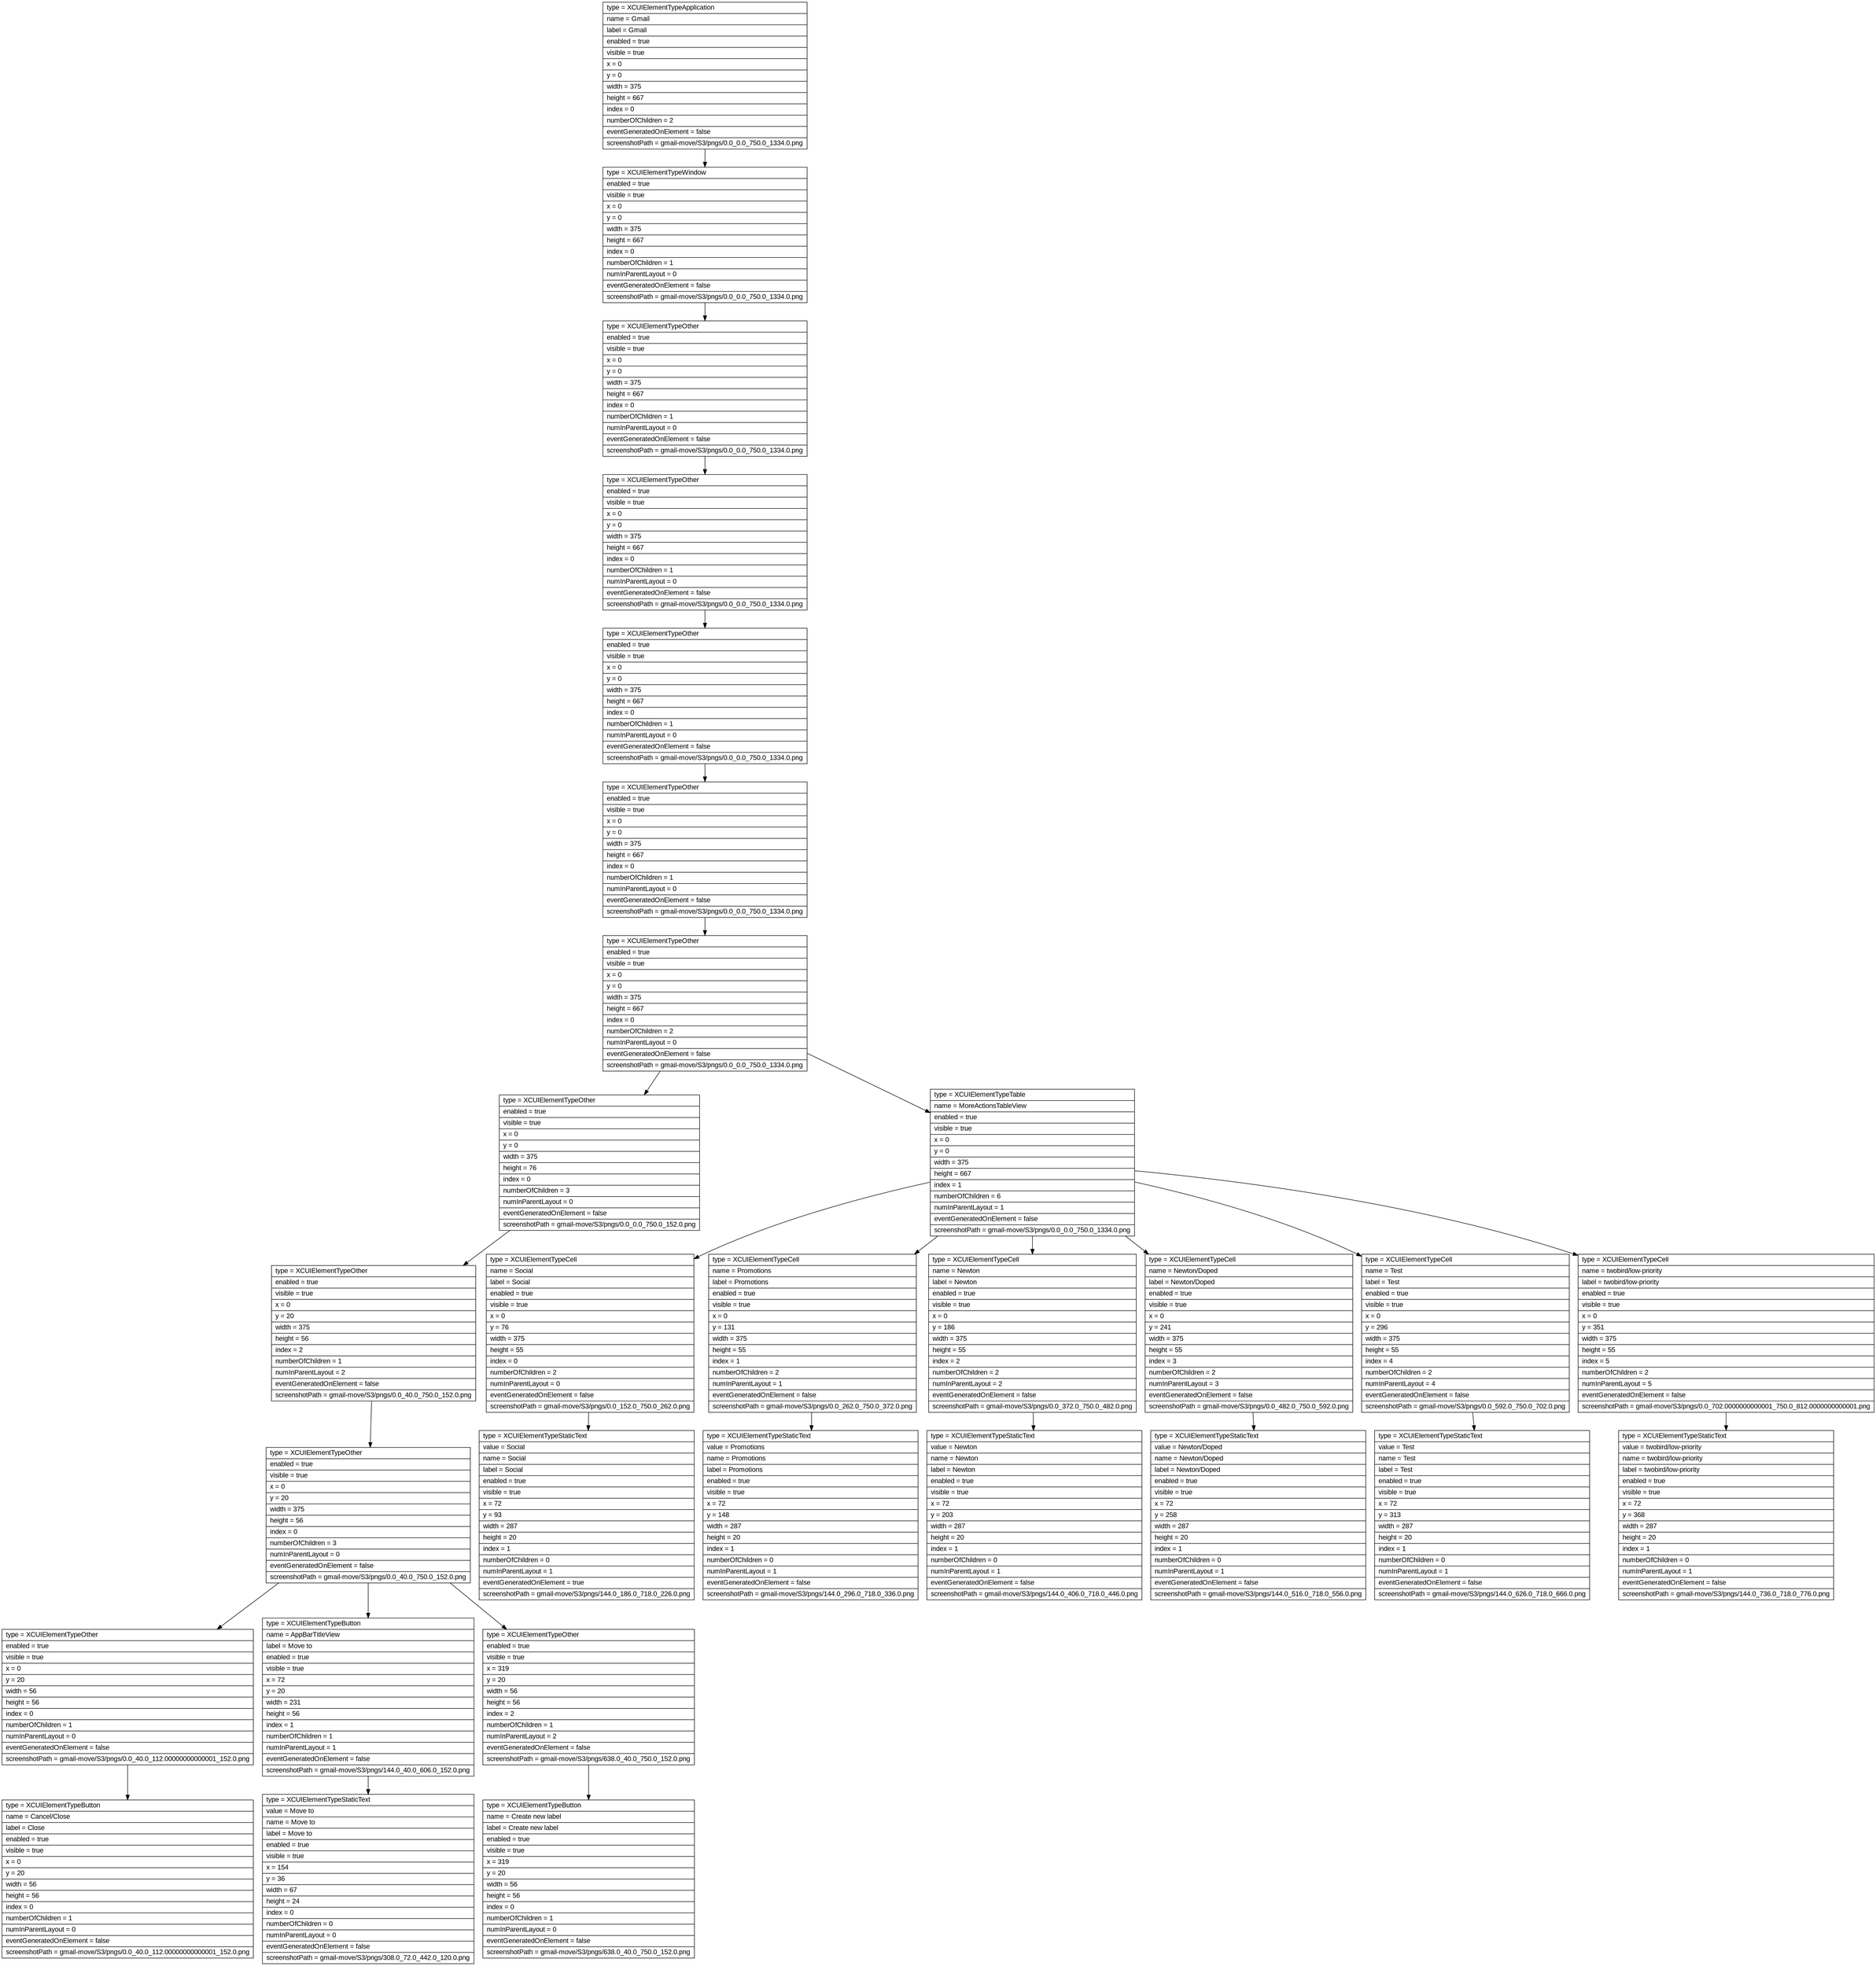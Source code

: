 digraph Layout {

	node [shape=record fontname=Arial];

	0	[label="{type = XCUIElementTypeApplication\l|name = Gmail\l|label = Gmail\l|enabled = true\l|visible = true\l|x = 0\l|y = 0\l|width = 375\l|height = 667\l|index = 0\l|numberOfChildren = 2\l|eventGeneratedOnElement = false \l|screenshotPath = gmail-move/S3/pngs/0.0_0.0_750.0_1334.0.png\l}"]
	1	[label="{type = XCUIElementTypeWindow\l|enabled = true\l|visible = true\l|x = 0\l|y = 0\l|width = 375\l|height = 667\l|index = 0\l|numberOfChildren = 1\l|numInParentLayout = 0\l|eventGeneratedOnElement = false \l|screenshotPath = gmail-move/S3/pngs/0.0_0.0_750.0_1334.0.png\l}"]
	2	[label="{type = XCUIElementTypeOther\l|enabled = true\l|visible = true\l|x = 0\l|y = 0\l|width = 375\l|height = 667\l|index = 0\l|numberOfChildren = 1\l|numInParentLayout = 0\l|eventGeneratedOnElement = false \l|screenshotPath = gmail-move/S3/pngs/0.0_0.0_750.0_1334.0.png\l}"]
	3	[label="{type = XCUIElementTypeOther\l|enabled = true\l|visible = true\l|x = 0\l|y = 0\l|width = 375\l|height = 667\l|index = 0\l|numberOfChildren = 1\l|numInParentLayout = 0\l|eventGeneratedOnElement = false \l|screenshotPath = gmail-move/S3/pngs/0.0_0.0_750.0_1334.0.png\l}"]
	4	[label="{type = XCUIElementTypeOther\l|enabled = true\l|visible = true\l|x = 0\l|y = 0\l|width = 375\l|height = 667\l|index = 0\l|numberOfChildren = 1\l|numInParentLayout = 0\l|eventGeneratedOnElement = false \l|screenshotPath = gmail-move/S3/pngs/0.0_0.0_750.0_1334.0.png\l}"]
	5	[label="{type = XCUIElementTypeOther\l|enabled = true\l|visible = true\l|x = 0\l|y = 0\l|width = 375\l|height = 667\l|index = 0\l|numberOfChildren = 1\l|numInParentLayout = 0\l|eventGeneratedOnElement = false \l|screenshotPath = gmail-move/S3/pngs/0.0_0.0_750.0_1334.0.png\l}"]
	6	[label="{type = XCUIElementTypeOther\l|enabled = true\l|visible = true\l|x = 0\l|y = 0\l|width = 375\l|height = 667\l|index = 0\l|numberOfChildren = 2\l|numInParentLayout = 0\l|eventGeneratedOnElement = false \l|screenshotPath = gmail-move/S3/pngs/0.0_0.0_750.0_1334.0.png\l}"]
	7	[label="{type = XCUIElementTypeOther\l|enabled = true\l|visible = true\l|x = 0\l|y = 0\l|width = 375\l|height = 76\l|index = 0\l|numberOfChildren = 3\l|numInParentLayout = 0\l|eventGeneratedOnElement = false \l|screenshotPath = gmail-move/S3/pngs/0.0_0.0_750.0_152.0.png\l}"]
	8	[label="{type = XCUIElementTypeTable\l|name = MoreActionsTableView\l|enabled = true\l|visible = true\l|x = 0\l|y = 0\l|width = 375\l|height = 667\l|index = 1\l|numberOfChildren = 6\l|numInParentLayout = 1\l|eventGeneratedOnElement = false \l|screenshotPath = gmail-move/S3/pngs/0.0_0.0_750.0_1334.0.png\l}"]
	9	[label="{type = XCUIElementTypeOther\l|enabled = true\l|visible = true\l|x = 0\l|y = 20\l|width = 375\l|height = 56\l|index = 2\l|numberOfChildren = 1\l|numInParentLayout = 2\l|eventGeneratedOnElement = false \l|screenshotPath = gmail-move/S3/pngs/0.0_40.0_750.0_152.0.png\l}"]
	10	[label="{type = XCUIElementTypeCell\l|name = Social\l|label = Social\l|enabled = true\l|visible = true\l|x = 0\l|y = 76\l|width = 375\l|height = 55\l|index = 0\l|numberOfChildren = 2\l|numInParentLayout = 0\l|eventGeneratedOnElement = false \l|screenshotPath = gmail-move/S3/pngs/0.0_152.0_750.0_262.0.png\l}"]
	11	[label="{type = XCUIElementTypeCell\l|name = Promotions\l|label = Promotions\l|enabled = true\l|visible = true\l|x = 0\l|y = 131\l|width = 375\l|height = 55\l|index = 1\l|numberOfChildren = 2\l|numInParentLayout = 1\l|eventGeneratedOnElement = false \l|screenshotPath = gmail-move/S3/pngs/0.0_262.0_750.0_372.0.png\l}"]
	12	[label="{type = XCUIElementTypeCell\l|name = Newton\l|label = Newton\l|enabled = true\l|visible = true\l|x = 0\l|y = 186\l|width = 375\l|height = 55\l|index = 2\l|numberOfChildren = 2\l|numInParentLayout = 2\l|eventGeneratedOnElement = false \l|screenshotPath = gmail-move/S3/pngs/0.0_372.0_750.0_482.0.png\l}"]
	13	[label="{type = XCUIElementTypeCell\l|name = Newton/Doped\l|label = Newton/Doped\l|enabled = true\l|visible = true\l|x = 0\l|y = 241\l|width = 375\l|height = 55\l|index = 3\l|numberOfChildren = 2\l|numInParentLayout = 3\l|eventGeneratedOnElement = false \l|screenshotPath = gmail-move/S3/pngs/0.0_482.0_750.0_592.0.png\l}"]
	14	[label="{type = XCUIElementTypeCell\l|name = Test\l|label = Test\l|enabled = true\l|visible = true\l|x = 0\l|y = 296\l|width = 375\l|height = 55\l|index = 4\l|numberOfChildren = 2\l|numInParentLayout = 4\l|eventGeneratedOnElement = false \l|screenshotPath = gmail-move/S3/pngs/0.0_592.0_750.0_702.0.png\l}"]
	15	[label="{type = XCUIElementTypeCell\l|name = twobird/low-priority\l|label = twobird/low-priority\l|enabled = true\l|visible = true\l|x = 0\l|y = 351\l|width = 375\l|height = 55\l|index = 5\l|numberOfChildren = 2\l|numInParentLayout = 5\l|eventGeneratedOnElement = false \l|screenshotPath = gmail-move/S3/pngs/0.0_702.0000000000001_750.0_812.0000000000001.png\l}"]
	16	[label="{type = XCUIElementTypeOther\l|enabled = true\l|visible = true\l|x = 0\l|y = 20\l|width = 375\l|height = 56\l|index = 0\l|numberOfChildren = 3\l|numInParentLayout = 0\l|eventGeneratedOnElement = false \l|screenshotPath = gmail-move/S3/pngs/0.0_40.0_750.0_152.0.png\l}"]
	17	[label="{type = XCUIElementTypeStaticText\l|value = Social\l|name = Social\l|label = Social\l|enabled = true\l|visible = true\l|x = 72\l|y = 93\l|width = 287\l|height = 20\l|index = 1\l|numberOfChildren = 0\l|numInParentLayout = 1\l|eventGeneratedOnElement = true \l|screenshotPath = gmail-move/S3/pngs/144.0_186.0_718.0_226.0.png\l}"]
	18	[label="{type = XCUIElementTypeStaticText\l|value = Promotions\l|name = Promotions\l|label = Promotions\l|enabled = true\l|visible = true\l|x = 72\l|y = 148\l|width = 287\l|height = 20\l|index = 1\l|numberOfChildren = 0\l|numInParentLayout = 1\l|eventGeneratedOnElement = false \l|screenshotPath = gmail-move/S3/pngs/144.0_296.0_718.0_336.0.png\l}"]
	19	[label="{type = XCUIElementTypeStaticText\l|value = Newton\l|name = Newton\l|label = Newton\l|enabled = true\l|visible = true\l|x = 72\l|y = 203\l|width = 287\l|height = 20\l|index = 1\l|numberOfChildren = 0\l|numInParentLayout = 1\l|eventGeneratedOnElement = false \l|screenshotPath = gmail-move/S3/pngs/144.0_406.0_718.0_446.0.png\l}"]
	20	[label="{type = XCUIElementTypeStaticText\l|value = Newton/Doped\l|name = Newton/Doped\l|label = Newton/Doped\l|enabled = true\l|visible = true\l|x = 72\l|y = 258\l|width = 287\l|height = 20\l|index = 1\l|numberOfChildren = 0\l|numInParentLayout = 1\l|eventGeneratedOnElement = false \l|screenshotPath = gmail-move/S3/pngs/144.0_516.0_718.0_556.0.png\l}"]
	21	[label="{type = XCUIElementTypeStaticText\l|value = Test\l|name = Test\l|label = Test\l|enabled = true\l|visible = true\l|x = 72\l|y = 313\l|width = 287\l|height = 20\l|index = 1\l|numberOfChildren = 0\l|numInParentLayout = 1\l|eventGeneratedOnElement = false \l|screenshotPath = gmail-move/S3/pngs/144.0_626.0_718.0_666.0.png\l}"]
	22	[label="{type = XCUIElementTypeStaticText\l|value = twobird/low-priority\l|name = twobird/low-priority\l|label = twobird/low-priority\l|enabled = true\l|visible = true\l|x = 72\l|y = 368\l|width = 287\l|height = 20\l|index = 1\l|numberOfChildren = 0\l|numInParentLayout = 1\l|eventGeneratedOnElement = false \l|screenshotPath = gmail-move/S3/pngs/144.0_736.0_718.0_776.0.png\l}"]
	23	[label="{type = XCUIElementTypeOther\l|enabled = true\l|visible = true\l|x = 0\l|y = 20\l|width = 56\l|height = 56\l|index = 0\l|numberOfChildren = 1\l|numInParentLayout = 0\l|eventGeneratedOnElement = false \l|screenshotPath = gmail-move/S3/pngs/0.0_40.0_112.00000000000001_152.0.png\l}"]
	24	[label="{type = XCUIElementTypeButton\l|name = AppBarTitleView\l|label = Move to\l|enabled = true\l|visible = true\l|x = 72\l|y = 20\l|width = 231\l|height = 56\l|index = 1\l|numberOfChildren = 1\l|numInParentLayout = 1\l|eventGeneratedOnElement = false \l|screenshotPath = gmail-move/S3/pngs/144.0_40.0_606.0_152.0.png\l}"]
	25	[label="{type = XCUIElementTypeOther\l|enabled = true\l|visible = true\l|x = 319\l|y = 20\l|width = 56\l|height = 56\l|index = 2\l|numberOfChildren = 1\l|numInParentLayout = 2\l|eventGeneratedOnElement = false \l|screenshotPath = gmail-move/S3/pngs/638.0_40.0_750.0_152.0.png\l}"]
	26	[label="{type = XCUIElementTypeButton\l|name = Cancel/Close\l|label = Close\l|enabled = true\l|visible = true\l|x = 0\l|y = 20\l|width = 56\l|height = 56\l|index = 0\l|numberOfChildren = 1\l|numInParentLayout = 0\l|eventGeneratedOnElement = false \l|screenshotPath = gmail-move/S3/pngs/0.0_40.0_112.00000000000001_152.0.png\l}"]
	27	[label="{type = XCUIElementTypeStaticText\l|value = Move to\l|name = Move to\l|label = Move to\l|enabled = true\l|visible = true\l|x = 154\l|y = 36\l|width = 67\l|height = 24\l|index = 0\l|numberOfChildren = 0\l|numInParentLayout = 0\l|eventGeneratedOnElement = false \l|screenshotPath = gmail-move/S3/pngs/308.0_72.0_442.0_120.0.png\l}"]
	28	[label="{type = XCUIElementTypeButton\l|name = Create new label\l|label = Create new label\l|enabled = true\l|visible = true\l|x = 319\l|y = 20\l|width = 56\l|height = 56\l|index = 0\l|numberOfChildren = 1\l|numInParentLayout = 0\l|eventGeneratedOnElement = false \l|screenshotPath = gmail-move/S3/pngs/638.0_40.0_750.0_152.0.png\l}"]


	0 -> 1
	1 -> 2
	2 -> 3
	3 -> 4
	4 -> 5
	5 -> 6
	6 -> 7
	6 -> 8
	7 -> 9
	8 -> 10
	8 -> 11
	8 -> 12
	8 -> 13
	8 -> 14
	8 -> 15
	9 -> 16
	10 -> 17
	11 -> 18
	12 -> 19
	13 -> 20
	14 -> 21
	15 -> 22
	16 -> 23
	16 -> 24
	16 -> 25
	23 -> 26
	24 -> 27
	25 -> 28


}